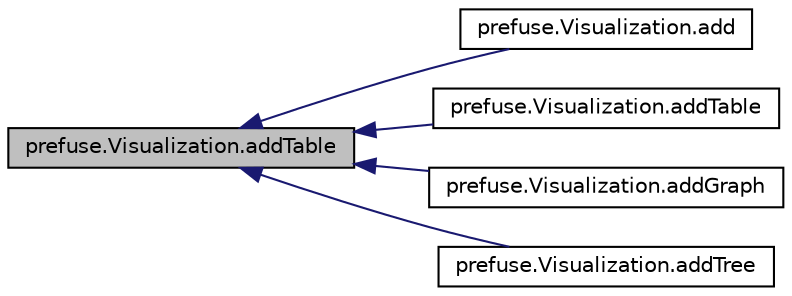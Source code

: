 digraph G
{
  edge [fontname="Helvetica",fontsize="10",labelfontname="Helvetica",labelfontsize="10"];
  node [fontname="Helvetica",fontsize="10",shape=record];
  rankdir="LR";
  Node1 [label="prefuse.Visualization.addTable",height=0.2,width=0.4,color="black", fillcolor="grey75", style="filled" fontcolor="black"];
  Node1 -> Node2 [dir="back",color="midnightblue",fontsize="10",style="solid",fontname="Helvetica"];
  Node2 [label="prefuse.Visualization.add",height=0.2,width=0.4,color="black", fillcolor="white", style="filled",URL="$classprefuse_1_1_visualization.html#a81101b7130165e854a73a1a9a1b39418"];
  Node1 -> Node3 [dir="back",color="midnightblue",fontsize="10",style="solid",fontname="Helvetica"];
  Node3 [label="prefuse.Visualization.addTable",height=0.2,width=0.4,color="black", fillcolor="white", style="filled",URL="$classprefuse_1_1_visualization.html#a8a5343e5374bde224c17d9b42772e485"];
  Node1 -> Node4 [dir="back",color="midnightblue",fontsize="10",style="solid",fontname="Helvetica"];
  Node4 [label="prefuse.Visualization.addGraph",height=0.2,width=0.4,color="black", fillcolor="white", style="filled",URL="$classprefuse_1_1_visualization.html#a36e7aeedafd8fd34ab140152275424b0"];
  Node1 -> Node5 [dir="back",color="midnightblue",fontsize="10",style="solid",fontname="Helvetica"];
  Node5 [label="prefuse.Visualization.addTree",height=0.2,width=0.4,color="black", fillcolor="white", style="filled",URL="$classprefuse_1_1_visualization.html#abebc28143b6885c4f54a2694fef86b2e"];
}
